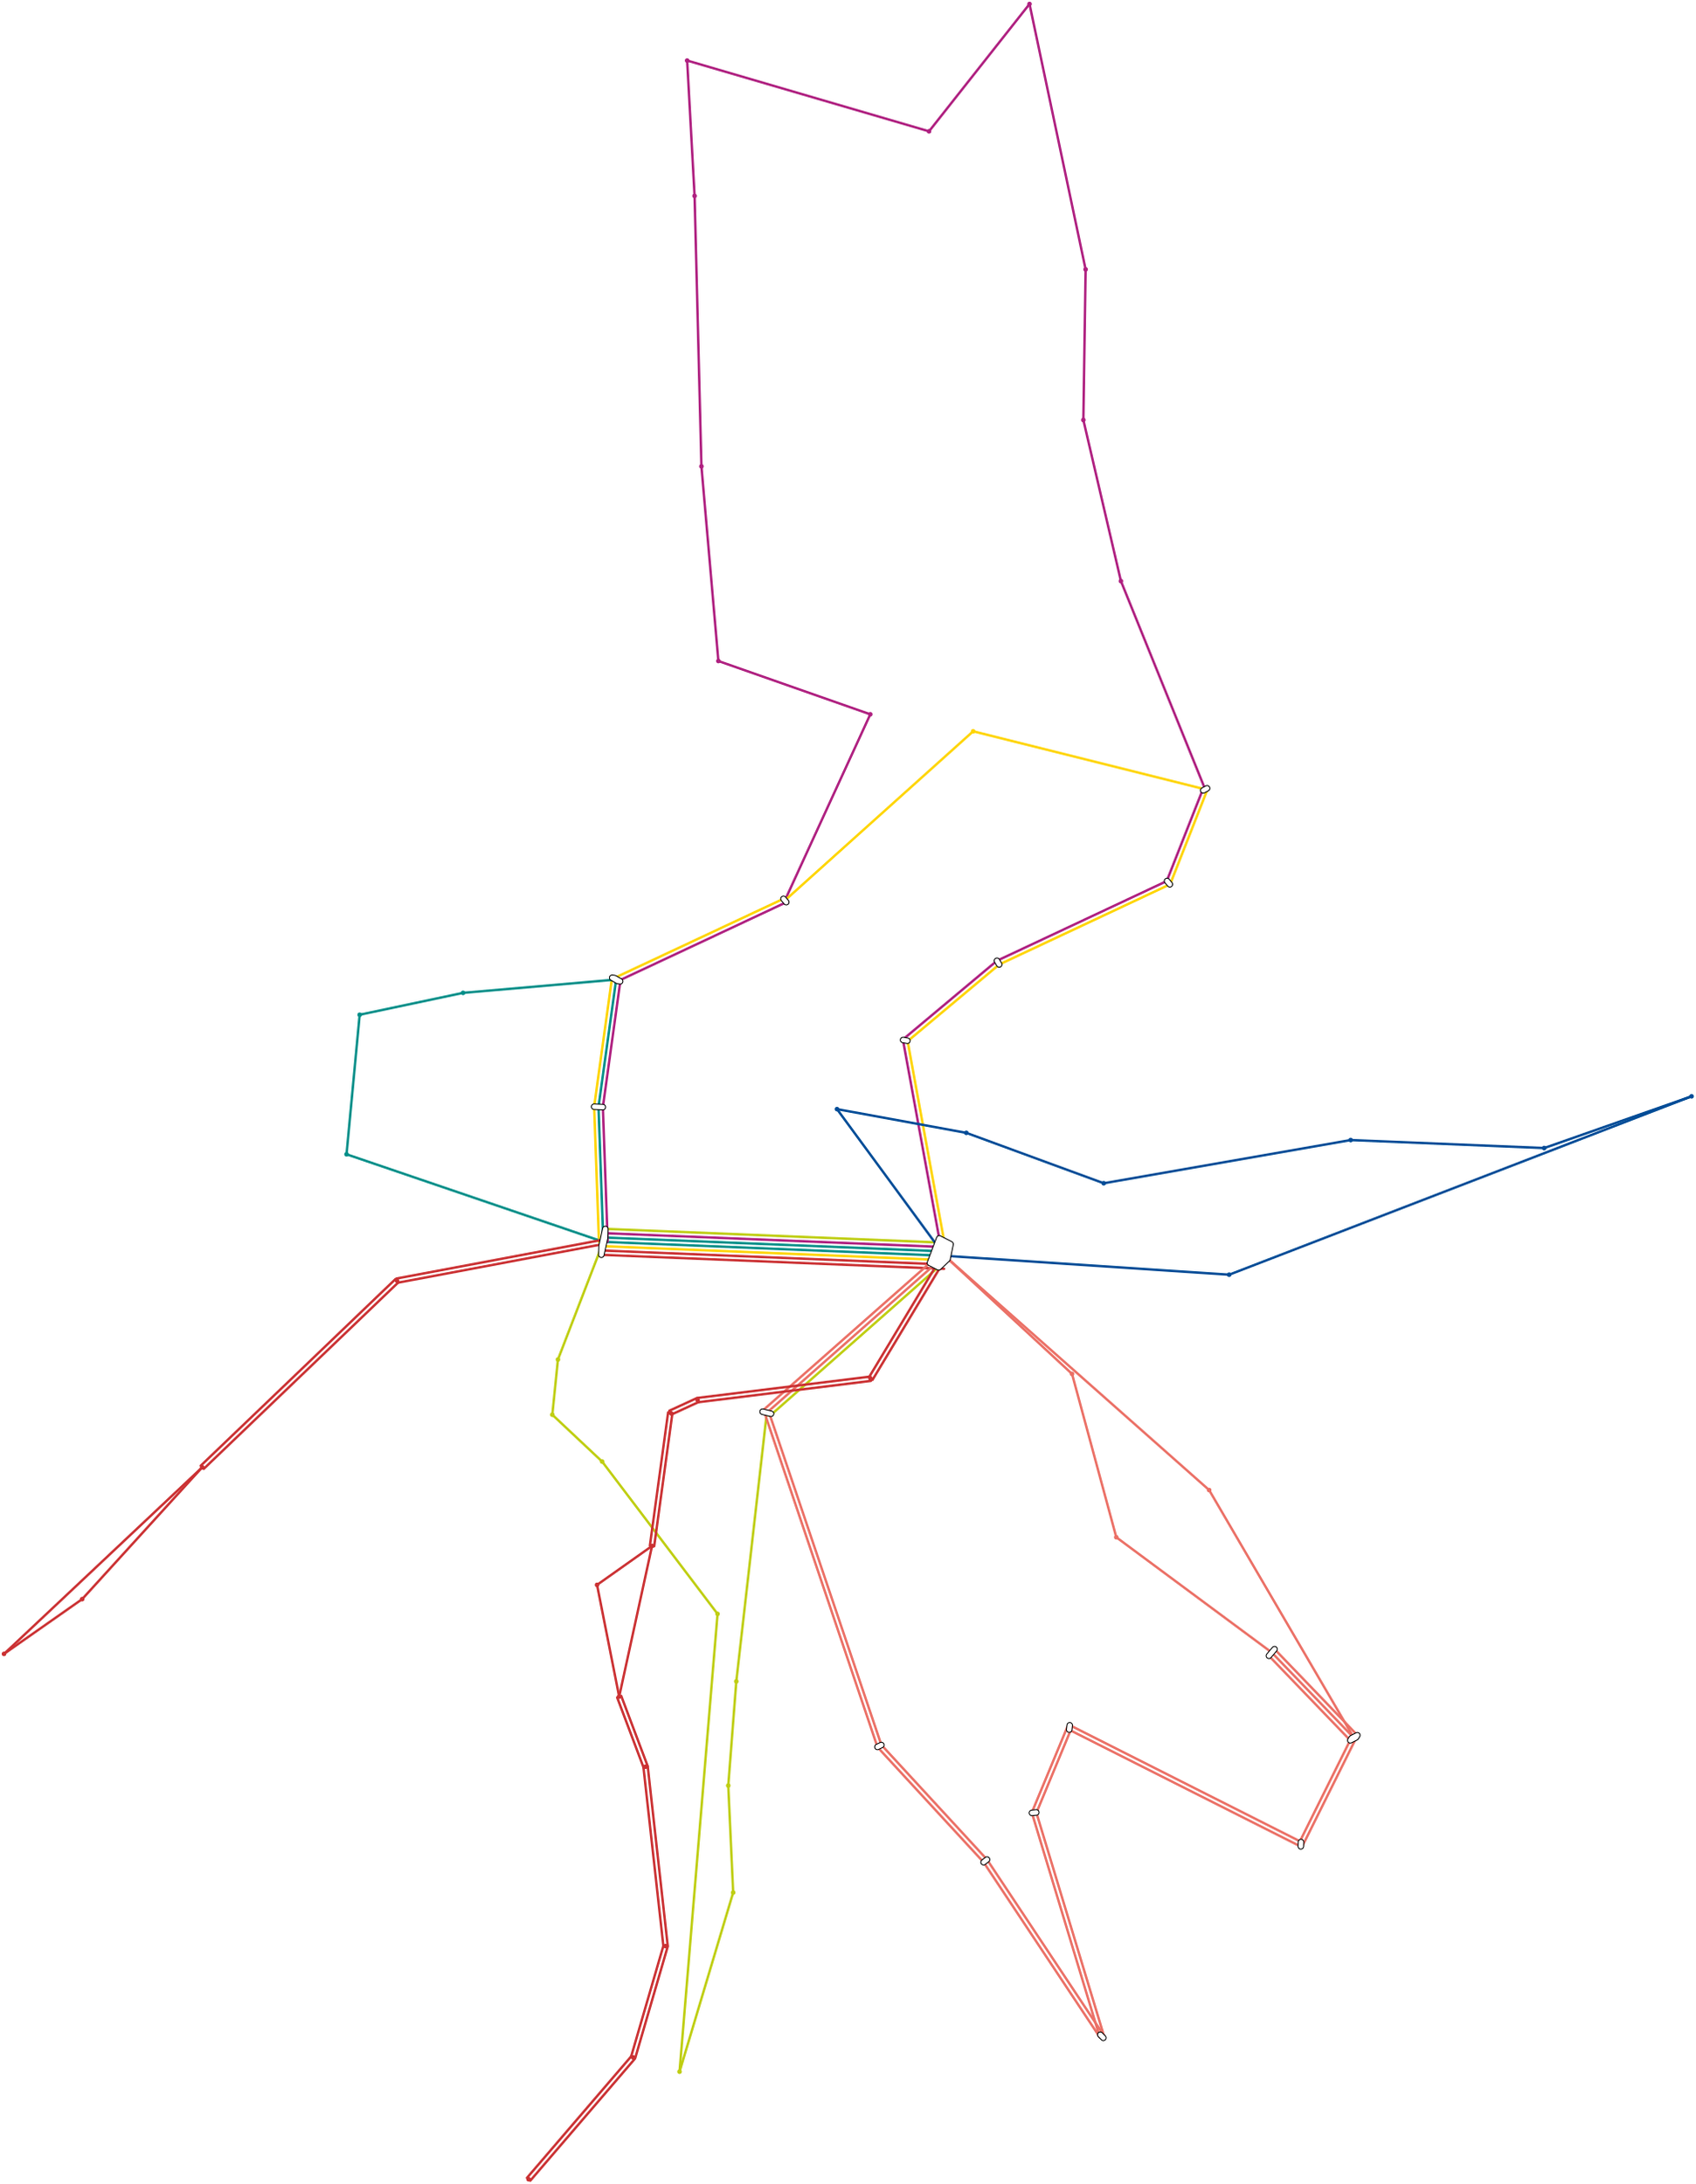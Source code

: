 <?xml version="1.0" encoding="UTF-8"?>
<ipe creator="OpenMetroMaps" version="70005">
  <ipestyle>
    <layout frame="1000 905" origin="0 0" paper="1000 905"/>
    <opacity name="0%" value="0.00"/>
    <opacity name="10%" value="0.10"/>
    <opacity name="20%" value="0.20"/>
    <opacity name="30%" value="0.30"/>
    <opacity name="40%" value="0.40"/>
    <opacity name="50%" value="0.50"/>
    <opacity name="60%" value="0.60"/>
    <opacity name="70%" value="0.70"/>
    <opacity name="80%" value="0.80"/>
    <opacity name="90%" value="0.90"/>
    <opacity name="100%" value="1.00"/>
  </ipestyle>
  <page>
    <group matrix="1 0 0 -1 0 905">
      <path cap="1" join="1" pen="1.0" stroke="0.749020 0.807843 0.070588">439.360415 562.516994 m 298.173564 556.746990 l</path>
      <path cap="1" join="1" pen="1.0" stroke="0.686275 0.125490 0.501961">439.286915 564.315493 m 298.100064 558.545489 l</path>
      <path cap="1" join="1" pen="1.0" stroke="0.000000 0.560784 0.537255">439.213414 566.113991 m 298.026563 560.343987 l</path>
      <path cap="1" join="1" pen="1.0" stroke="0.000000 0.560784 0.537255">439.139913 567.912490 m 297.953062 562.142486 l</path>
      <path cap="1" join="1" pen="1.0" stroke="1.000000 0.835294 0.000000">439.066412 569.710989 m 297.879561 563.940985 l</path>
      <path cap="1" join="1" pen="1.0" stroke="0.796078 0.192157 0.200000">438.992911 571.509487 m 297.806060 565.739483 l</path>
      <path cap="1" join="1" pen="1.0" stroke="0.796078 0.192157 0.200000">438.919411 573.307986 m 297.732560 567.537982 l</path>
      <path cap="1" join="1" pen="1.0" stroke="0.749020 0.807843 0.070588">297.953062 562.142486 m 279.170724 610.831998 l</path>
      <path cap="1" join="1" pen="1.0" stroke="0.749020 0.807843 0.070588">279.170724 610.831998 m 276.845447 633.674531 l</path>
      <path cap="1" join="1" pen="1.0" stroke="0.749020 0.807843 0.070588">276.845447 633.674531 m 297.461806 653.064358 l</path>
      <path cap="1" join="1" pen="1.0" stroke="0.749020 0.807843 0.070588">297.461806 653.064358 m 345.195473 716.079300 l</path>
      <path cap="1" join="1" pen="1.0" stroke="0.749020 0.807843 0.070588">345.195473 716.079300 m 329.475294 905.484070 l</path>
      <path cap="1" join="1" pen="1.0" stroke="0.749020 0.807843 0.070588">329.475294 905.484070 m 351.663671 831.366277 l</path>
      <path cap="1" join="1" pen="1.0" stroke="0.749020 0.807843 0.070588">351.663671 831.366277 m 349.633148 787.106365 l</path>
      <path cap="1" join="1" pen="1.0" stroke="0.749020 0.807843 0.070588">349.633148 787.106365 m 352.957311 744.003519 l</path>
      <path cap="1" join="1" pen="1.0" stroke="0.749020 0.807843 0.070588">352.957311 744.003519 m 365.582579 632.846910 l</path>
      <path cap="1" join="1" pen="1.0" stroke="0.749020 0.807843 0.070588">366.773817 634.196337 m 440.331151 569.261917 l</path>
      <path cap="1" join="1" pen="1.0" stroke="0.921569 0.439216 0.400000">365.582579 632.846910 m 439.139913 567.912490 l</path>
      <path cap="1" join="1" pen="1.0" stroke="0.921569 0.439216 0.400000">364.391341 631.497483 m 437.948675 566.563063 l</path>
      <path cap="1" join="1" pen="1.0" stroke="0.686275 0.125490 0.501961">299.751911 562.078121 m 297.754138 506.244921 l</path>
      <path cap="1" join="1" pen="1.0" stroke="0.000000 0.560784 0.537255">297.953062 562.142486 m 295.955289 506.309286 l</path>
      <path cap="1" join="1" pen="1.0" stroke="1.000000 0.835294 0.000000">296.154213 562.206851 m 294.156440 506.373651 l</path>
      <path cap="1" join="1" pen="1.0" stroke="0.686275 0.125490 0.501961">297.738243 506.556419 m 305.041576 453.866221 l</path>
      <path cap="1" join="1" pen="1.0" stroke="0.000000 0.560784 0.537255">295.955289 506.309286 m 303.258622 453.619088 l</path>
      <path cap="1" join="1" pen="1.0" stroke="1.000000 0.835294 0.000000">294.172335 506.062153 m 301.475668 453.371955 l</path>
      <path cap="1" join="1" pen="1.0" stroke="0.686275 0.125490 0.501961">303.640548 454.434031 m 373.431589 421.726249 l</path>
      <path cap="1" join="1" pen="1.0" stroke="1.000000 0.835294 0.000000">302.876696 452.804145 m 372.667737 420.096363 l</path>
      <path cap="1" join="1" pen="1.0" stroke="0.686275 0.125490 0.501961">373.049663 420.911306 m 408.387314 343.880402 l</path>
      <path cap="1" join="1" pen="1.0" stroke="0.686275 0.125490 0.501961">408.387314 343.880402 m 345.539351 321.836945 l</path>
      <path cap="1" join="1" pen="1.0" stroke="0.686275 0.125490 0.501961">345.539351 321.836945 m 338.530772 241.299466 l</path>
      <path cap="1" join="1" pen="1.0" stroke="0.686275 0.125490 0.501961">338.530772 241.299466 m 335.697865 129.413867 l</path>
      <path cap="1" join="1" pen="1.0" stroke="0.686275 0.125490 0.501961">335.697865 129.413867 m 332.619330 73.396487 l</path>
      <path cap="1" join="1" pen="1.0" stroke="0.686275 0.125490 0.501961">332.619330 73.396487 m 432.688090 102.682901 l</path>
      <path cap="1" join="1" pen="1.0" stroke="0.686275 0.125490 0.501961">432.688090 102.682901 m 474.264686 50.000000 l</path>
      <path cap="1" join="1" pen="1.0" stroke="0.686275 0.125490 0.501961">474.264686 50.000000 m 497.468324 159.810802 l</path>
      <path cap="1" join="1" pen="1.0" stroke="0.686275 0.125490 0.501961">497.468324 159.810802 m 496.534939 222.116383 l</path>
      <path cap="1" join="1" pen="1.0" stroke="0.686275 0.125490 0.501961">496.534939 222.116383 m 512.074990 288.771060 l</path>
      <path cap="1" join="1" pen="1.0" stroke="0.686275 0.125490 0.501961">512.074990 288.771060 m 546.937760 374.934551 l</path>
      <path cap="1" join="1" pen="1.0" stroke="0.686275 0.125490 0.501961">546.100326 374.604849 m 530.904154 413.202728 l</path>
      <path cap="1" join="1" pen="1.0" stroke="1.000000 0.835294 0.000000">547.775194 375.264253 m 532.579022 413.862132 l</path>
      <path cap="1" join="1" pen="1.0" stroke="0.686275 0.125490 0.501961">531.359129 412.717737 m 460.880330 445.804100 l</path>
      <path cap="1" join="1" pen="1.0" stroke="1.000000 0.835294 0.000000">532.124047 414.347123 m 461.645248 447.433486 l</path>
      <path cap="1" join="1" pen="1.0" stroke="0.686275 0.125490 0.501961">460.685037 445.928718 m 422.268851 478.091923 l</path>
      <path cap="1" join="1" pen="1.0" stroke="1.000000 0.835294 0.000000">461.840541 447.308868 m 423.424355 479.472073 l</path>
      <path cap="1" join="1" pen="1.0" stroke="0.686275 0.125490 0.501961">421.961274 478.943839 m 438.254584 568.074331 l</path>
      <path cap="1" join="1" pen="1.0" stroke="1.000000 0.835294 0.000000">423.731932 478.620157 m 440.025242 567.750649 l</path>
      <path cap="1" join="1" pen="1.0" stroke="0.000000 0.560784 0.537255">297.953062 562.142486 m 191.710857 525.913847 l</path>
      <path cap="1" join="1" pen="1.0" stroke="0.000000 0.560784 0.537255">191.710857 525.913847 m 197.147419 468.187148 l</path>
      <path cap="1" join="1" pen="1.0" stroke="0.000000 0.560784 0.537255">197.147419 468.187148 m 239.919404 459.129428 l</path>
      <path cap="1" join="1" pen="1.0" stroke="0.000000 0.560784 0.537255">239.919404 459.129428 m 303.258622 453.619088 l</path>
      <path cap="1" join="1" pen="1.0" stroke="0.921569 0.439216 0.400000">364.729908 633.134924 m 411.300936 771.009318 l</path>
      <path cap="1" join="1" pen="1.0" stroke="0.921569 0.439216 0.400000">366.435250 632.558896 m 413.006278 770.433290 l</path>
      <path cap="1" join="1" pen="1.0" stroke="0.921569 0.439216 0.400000">411.491803 771.331234 m 455.311800 818.878078 l</path>
      <path cap="1" join="1" pen="1.0" stroke="0.921569 0.439216 0.400000">412.815411 770.111374 m 456.635408 817.658218 l</path>
      <path cap="1" join="1" pen="1.0" stroke="0.921569 0.439216 0.400000">455.223902 818.766090 m 503.416073 891.324283 l</path>
      <path cap="1" join="1" pen="1.0" stroke="0.921569 0.439216 0.400000">456.723306 817.770206 m 504.915477 890.328399 l</path>
      <path cap="1" join="1" pen="1.0" stroke="0.921569 0.439216 0.400000">505.027181 890.565613 m 477.025614 798.052616 l</path>
      <path cap="1" join="1" pen="1.0" stroke="0.921569 0.439216 0.400000">503.304369 891.087069 m 475.302802 798.574072 l</path>
      <path cap="1" join="1" pen="1.0" stroke="0.921569 0.439216 0.400000">476.995525 798.658180 m 491.618566 763.405522 l</path>
      <path cap="1" join="1" pen="1.0" stroke="0.921569 0.439216 0.400000">475.332891 797.968508 m 489.955932 762.715850 l</path>
      <path cap="1" join="1" pen="1.0" stroke="0.921569 0.439216 0.400000">490.381867 763.864219 m 586.127577 812.167921 l</path>
      <path cap="1" join="1" pen="1.0" stroke="0.921569 0.439216 0.400000">491.192631 762.257153 m 586.938341 810.560855 l</path>
      <path cap="1" join="1" pen="1.0" stroke="0.921569 0.439216 0.400000">587.338809 811.765145 m 609.232433 767.740992 l</path>
      <path cap="1" join="1" pen="1.0" stroke="0.921569 0.439216 0.400000">585.727109 810.963631 m 607.620733 766.939478 l</path>
      <path cap="1" join="1" pen="1.0" stroke="0.921569 0.439216 0.400000">609.723732 766.092275 m 575.761597 730.791488 l</path>
      <path cap="1" join="1" pen="1.0" stroke="0.921569 0.439216 0.400000">608.426583 767.340235 m 574.464448 732.039448 l</path>
      <path cap="1" join="1" pen="1.0" stroke="0.921569 0.439216 0.400000">607.129434 768.588195 m 573.167299 733.287408 l</path>
      <path cap="1" join="1" pen="1.0" stroke="0.921569 0.439216 0.400000">574.464448 732.039448 m 510.159093 684.371225 l</path>
      <path cap="1" join="1" pen="1.0" stroke="0.921569 0.439216 0.400000">510.159093 684.371225 m 491.851636 616.790959 l</path>
      <path cap="1" join="1" pen="1.0" stroke="0.921569 0.439216 0.400000">491.851636 616.790959 m 439.139913 567.912490 l</path>
      <path cap="1" join="1" pen="1.0" stroke="0.921569 0.439216 0.400000">608.426583 767.340235 m 548.575279 664.839990 l</path>
      <path cap="1" join="1" pen="1.0" stroke="0.921569 0.439216 0.400000">548.575279 664.839990 m 439.139913 567.912490 l</path>
      <path cap="1" join="1" pen="1.0" stroke="0.011765 0.298039 0.592157">439.139913 567.912490 m 394.615783 507.231582 l</path>
      <path cap="1" join="1" pen="1.0" stroke="0.011765 0.298039 0.592157">394.615783 507.231582 m 448.113515 517.045717 l</path>
      <path cap="1" join="1" pen="1.0" stroke="0.011765 0.298039 0.592157">448.113515 517.045717 m 504.968159 537.903463 l</path>
      <path cap="1" join="1" pen="1.0" stroke="0.011765 0.298039 0.592157">504.968159 537.903463 m 607.132943 520.025415 l</path>
      <path cap="1" join="1" pen="1.0" stroke="0.011765 0.298039 0.592157">607.132943 520.025415 m 687.174851 523.336183 l</path>
      <path cap="1" join="1" pen="1.0" stroke="0.011765 0.298039 0.592157">687.174851 523.336183 m 748.156042 501.934284 l</path>
      <path cap="1" join="1" pen="1.0" stroke="0.011765 0.298039 0.592157">748.156042 501.934284 m 556.861123 575.739789 l</path>
      <path cap="1" join="1" pen="1.0" stroke="0.011765 0.298039 0.592157">556.861123 575.739789 m 439.139913 567.912490 l</path>
      <path cap="1" join="1" pen="1.0" stroke="1.000000 0.835294 0.000000">373.049663 420.911306 m 450.946422 350.904901 l</path>
      <path cap="1" join="1" pen="1.0" stroke="1.000000 0.835294 0.000000">450.946422 350.904901 m 546.937760 374.934551 l</path>
      <path cap="1" join="1" pen="1.0" stroke="0.796078 0.192157 0.200000">50.000000 732.630560 m 132.006930 655.428952 l</path>
      <path cap="1" join="1" pen="1.0" stroke="0.796078 0.192157 0.200000">132.629666 656.078721 m 213.211955 578.848881 l</path>
      <path cap="1" join="1" pen="1.0" stroke="0.796078 0.192157 0.200000">131.384194 654.779183 m 211.966483 577.549343 l</path>
      <path cap="1" join="1" pen="1.0" stroke="0.796078 0.192157 0.200000">212.755588 579.083601 m 298.119431 563.026975 l</path>
      <path cap="1" join="1" pen="1.0" stroke="0.796078 0.192157 0.200000">212.422850 577.314623 m 297.786693 561.257997 l</path>
      <path cap="1" join="1" pen="1.0" stroke="0.796078 0.192157 0.200000">438.368748 567.448482 m 407.763526 618.313265 l</path>
      <path cap="1" join="1" pen="1.0" stroke="0.796078 0.192157 0.200000">439.911078 568.376498 m 409.305856 619.241281 l</path>
      <path cap="1" join="1" pen="1.0" stroke="0.796078 0.192157 0.200000">408.424328 617.884065 m 336.848391 626.727855 l</path>
      <path cap="1" join="1" pen="1.0" stroke="0.796078 0.192157 0.200000">408.645054 619.670481 m 337.069117 628.514271 l</path>
      <path cap="1" join="1" pen="1.0" stroke="0.796078 0.192157 0.200000">336.582807 626.803344 m 325.267554 632.005545 l</path>
      <path cap="1" join="1" pen="1.0" stroke="0.796078 0.192157 0.200000">337.334701 628.438782 m 326.019448 633.640983 l</path>
      <path cap="1" join="1" pen="1.0" stroke="0.796078 0.192157 0.200000">324.751818 632.701192 m 317.202857 687.843246 l</path>
      <path cap="1" join="1" pen="1.0" stroke="0.796078 0.192157 0.200000">326.535184 632.945336 m 318.986223 688.087390 l</path>
      <path cap="1" join="1" pen="1.0" stroke="0.796078 0.192157 0.200000">318.094540 687.965318 m 295.349407 704.067681 l</path>
      <path cap="1" join="1" pen="1.0" stroke="0.796078 0.192157 0.200000">295.349407 704.067681 m 304.503136 750.316532 l</path>
      <path cap="1" join="1" pen="1.0" stroke="0.796078 0.192157 0.200000">303.660937 750.633866 m 314.583186 779.621315 l</path>
      <path cap="1" join="1" pen="1.0" stroke="0.796078 0.192157 0.200000">305.345335 749.999198 m 316.267584 778.986647 l</path>
      <path cap="1" join="1" pen="1.0" stroke="0.796078 0.192157 0.200000">314.530921 779.403647 m 322.800390 853.618976 l</path>
      <path cap="1" join="1" pen="1.0" stroke="0.796078 0.192157 0.200000">316.319849 779.204315 m 324.589318 853.419644 l</path>
      <path cap="1" join="1" pen="1.0" stroke="0.796078 0.192157 0.200000">322.830747 853.267678 m 309.419470 899.322083 l</path>
      <path cap="1" join="1" pen="1.0" stroke="0.796078 0.192157 0.200000">324.558961 853.770942 m 311.147684 899.825347 l</path>
      <path cap="1" join="1" pen="1.0" stroke="0.796078 0.192157 0.200000">309.600409 898.987813 m 266.353543 949.414098 l</path>
      <path cap="1" join="1" pen="1.0" stroke="0.796078 0.192157 0.200000">310.966745 900.159617 m 267.719879 950.585902 l</path>
      <path cap="1" join="1" pen="1.0" stroke="0.796078 0.192157 0.200000">304.503136 750.316532 m 318.094540 687.965318 l</path>
      <path cap="1" join="1" pen="1.0" stroke="0.796078 0.192157 0.200000">132.006930 655.428952 m 82.324617 709.978925 l</path>
      <path cap="1" join="1" pen="1.0" stroke="0.796078 0.192157 0.200000">82.324617 709.978925 m 50.000000 732.630560 l</path>
      <path cap="1" join="1" pen="2.6666667" stroke="0.000000 0.000000 0.000000">433.069305 570.870422 m 436.906860 560.701782 l 441.601471 563.106201 l 440.331146 569.261902 l 436.678345 572.718811 l 436.511810 572.633545 l 433.069305 570.870422 l</path>
      <path fill="1.000000 1.000000 1.000000">433.069305 570.870422 m 436.906860 560.701782 l 441.601471 563.106201 l 440.331146 569.261902 l 436.678345 572.718811 l 436.511810 572.633545 l 433.069305 570.870422 l</path>
      <path cap="1" join="1" pen="1.904762" stroke="1.000000 1.000000 1.000000">433.069305 570.870422 m 436.906860 560.701782 l 441.601471 563.106201 l 440.331146 569.261902 l 436.678345 572.718811 l 436.511810 572.633545 l 433.069305 570.870422 l</path>
      <path cap="1" join="1" pen="2.6666667" stroke="0.000000 0.000000 0.000000">297.129822 567.479370 m 297.241669 563.795959 l 298.776306 556.805603 l 298.664429 560.489014 l 297.129822 567.479370 l</path>
      <path fill="1.000000 1.000000 1.000000">297.129822 567.479370 m 297.241669 563.795959 l 298.776306 556.805603 l 298.664429 560.489014 l 297.129822 567.479370 l</path>
      <path cap="1" join="1" pen="1.904762" stroke="1.000000 1.000000 1.000000">297.129822 567.479370 m 297.241669 563.795959 l 298.776306 556.805603 l 298.664429 560.489014 l 297.129822 567.479370 l</path>
      <path cap="1" join="1" pen="2.6666667" stroke="0.000000 0.000000 0.000000">367.332503 633.268532 m 363.832655 632.425288 l</path>
      <path cap="1" join="1" pen="1.904762" stroke="1.000000 1.000000 1.000000">367.332503 633.268532 m 363.832655 632.425288 l</path>
      <path cap="1" join="1" pen="2.6666667" stroke="0.000000 0.000000 0.000000">372.470651 420.222288 m 373.628675 421.600324 l</path>
      <path cap="1" join="1" pen="1.904762" stroke="1.000000 1.000000 1.000000">372.470651 420.222288 m 373.628675 421.600324 l</path>
      <path cap="1" join="1" pen="2.6666667" stroke="0.000000 0.000000 0.000000">301.617340 452.880035 m 302.590576 453.015991 l 304.899902 454.358154 l 303.926666 454.222168 l 301.617340 452.880035 l</path>
      <path fill="1.000000 1.000000 1.000000">301.617340 452.880035 m 302.590576 453.015991 l 304.899902 454.358154 l 303.926666 454.222168 l 301.617340 452.880035 l</path>
      <path cap="1" join="1" pen="1.904762" stroke="1.000000 1.000000 1.000000">301.617340 452.880035 m 302.590576 453.015991 l 304.899902 454.358154 l 303.926666 454.222168 l 301.617340 452.880035 l</path>
      <path cap="1" join="1" pen="2.6666667" stroke="0.000000 0.000000 0.000000">546.144560 375.359796 m 547.730960 374.509306 l</path>
      <path cap="1" join="1" pen="1.904762" stroke="1.000000 1.000000 1.000000">546.144560 375.359796 m 547.730960 374.509306 l</path>
      <path fill="0.796078 0.192157 0.200000">0.9523810148239136 0 0 0.9523810148239136 50.0 732.63056 e</path>
      <path cap="1" join="1" pen="2.6666667" stroke="0.000000 0.000000 0.000000">606.966553 768.392944 m 607.536804 767.475586 l 609.886658 766.287476 l 609.316345 767.204895 l 606.966553 768.392944 l</path>
      <path fill="1.000000 1.000000 1.000000">606.966553 768.392944 m 607.536804 767.475586 l 609.886658 766.287476 l 609.316345 767.204895 l 606.966553 768.392944 l</path>
      <path cap="1" join="1" pen="1.904762" stroke="1.000000 1.000000 1.000000">606.966553 768.392944 m 607.536804 767.475586 l 609.886658 766.287476 l 609.316345 767.204895 l 606.966553 768.392944 l</path>
      <path cap="1" join="1" pen="2.6666667" stroke="0.000000 0.000000 0.000000">573.303224 733.414788 m 575.625672 730.664108 l</path>
      <path cap="1" join="1" pen="1.904762" stroke="1.000000 1.000000 1.000000">573.303224 733.414788 m 575.625672 730.664108 l</path>
      <path fill="0.796078 0.192157 0.200000">0.9523810148239136 0 0 0.9523810148239136 212.589219 578.199112 e</path>
      <path fill="0.796078 0.192157 0.200000">0.9523810148239136 0 0 0.9523810148239136 267.036711 950.0 e</path>
      <path fill="0.921569 0.439216 0.400000">0.9523810148239136 0 0 0.9523810148239136 510.159093 684.371225 e</path>
      <path fill="0.000000 0.560784 0.537255">0.9523810148239136 0 0 0.9523810148239136 239.919404 459.129428 e</path>
      <path fill="0.011765 0.298039 0.592157">0.9523810148239136 0 0 0.9523810148239136 556.861123 575.739789 e</path>
      <path cap="1" join="1" pen="2.6666667" stroke="0.000000 0.000000 0.000000">423.731997 478.943486 m 421.961209 478.620510 l</path>
      <path cap="1" join="1" pen="1.904762" stroke="1.000000 1.000000 1.000000">423.731997 478.943486 m 421.961209 478.620510 l</path>
      <path fill="0.749020 0.807843 0.070588">0.9523810148239136 0 0 0.9523810148239136 297.461806 653.064358 e</path>
      <path fill="0.011765 0.298039 0.592157">0.9523810148239136 0 0 0.9523810148239136 748.156042 501.934284 e</path>
      <path fill="0.686275 0.125490 0.501961">0.9523810148239136 0 0 0.9523810148239136 332.61933 73.396487 e</path>
      <path fill="0.686275 0.125490 0.501961">0.9523810148239136 0 0 0.9523810148239136 338.530772 241.299466 e</path>
      <path cap="1" join="1" pen="2.6666667" stroke="0.000000 0.000000 0.000000">461.725379 447.390810 m 460.800199 445.846776 l</path>
      <path cap="1" join="1" pen="1.904762" stroke="1.000000 1.000000 1.000000">461.725379 447.390810 m 460.800199 445.846776 l</path>
      <path fill="0.011765 0.298039 0.592157">0.9523810148239136 0 0 0.9523810148239136 394.615783 507.231582 e</path>
      <path cap="1" join="1" pen="2.6666667" stroke="0.000000 0.000000 0.000000">475.269102 798.407072 m 477.059314 798.219616 l</path>
      <path cap="1" join="1" pen="1.904762" stroke="1.000000 1.000000 1.000000">475.269102 798.407072 m 477.059314 798.219616 l</path>
      <path fill="0.686275 0.125490 0.501961">0.9523810148239136 0 0 0.9523810148239136 335.697865 129.413867 e</path>
      <path cap="1" join="1" pen="2.6666667" stroke="0.000000 0.000000 0.000000">456.688046 817.720816 m 455.259162 818.815480 l</path>
      <path cap="1" join="1" pen="1.904762" stroke="1.000000 1.000000 1.000000">456.688046 817.720816 m 455.259162 818.815480 l</path>
      <path fill="0.686275 0.125490 0.501961">0.9523810148239136 0 0 0.9523810148239136 496.534939 222.116383 e</path>
      <path fill="0.749020 0.807843 0.070588">0.9523810148239136 0 0 0.9523810148239136 345.195473 716.0793 e</path>
      <path fill="0.796078 0.192157 0.200000">0.9523810148239136 0 0 0.9523810148239136 336.958754 627.621063 e</path>
      <path fill="0.796078 0.192157 0.200000">0.9523810148239136 0 0 0.9523810148239136 408.534691 618.777273 e</path>
      <path fill="0.686275 0.125490 0.501961">0.9523810148239136 0 0 0.9523810148239136 474.264686 50.0 e</path>
      <path fill="0.796078 0.192157 0.200000">0.9523810148239136 0 0 0.9523810148239136 315.425385 779.303981 e</path>
      <path fill="0.011765 0.298039 0.592157">0.9523810148239136 0 0 0.9523810148239136 607.132943 520.025415 e</path>
      <path fill="0.011765 0.298039 0.592157">0.9523810148239136 0 0 0.9523810148239136 448.113515 517.045717 e</path>
      <path cap="1" join="1" pen="2.6666667" stroke="0.000000 0.000000 0.000000">412.962599 770.326928 m 411.344615 771.115680 l</path>
      <path cap="1" join="1" pen="1.904762" stroke="1.000000 1.000000 1.000000">412.962599 770.326928 m 411.344615 771.115680 l</path>
      <path fill="0.686275 0.125490 0.501961">0.9523810148239136 0 0 0.9523810148239136 512.07499 288.77106 e</path>
      <path fill="0.011765 0.298039 0.592157">0.9523810148239136 0 0 0.9523810148239136 687.174851 523.336183 e</path>
      <path fill="0.796078 0.192157 0.200000">0.9523810148239136 0 0 0.9523810148239136 323.694854 853.51931 e</path>
      <path fill="0.749020 0.807843 0.070588">0.9523810148239136 0 0 0.9523810148239136 279.170724 610.831998 e</path>
      <path fill="0.796078 0.192157 0.200000">0.9523810148239136 0 0 0.9523810148239136 325.643501 632.823264 e</path>
      <path fill="0.796078 0.192157 0.200000">0.9523810148239136 0 0 0.9523810148239136 82.324617 709.978925 e</path>
      <path fill="0.921569 0.439216 0.400000">0.9523810148239136 0 0 0.9523810148239136 548.575279 664.83999 e</path>
      <path fill="0.749020 0.807843 0.070588">0.9523810148239136 0 0 0.9523810148239136 352.957311 744.003519 e</path>
      <path fill="0.749020 0.807843 0.070588">0.9523810148239136 0 0 0.9523810148239136 349.633148 787.106365 e</path>
      <path cap="1" join="1" pen="2.6666667" stroke="0.000000 0.000000 0.000000">490.892937 762.166913 m 490.681561 763.954459 l</path>
      <path cap="1" join="1" pen="1.904762" stroke="1.000000 1.000000 1.000000">490.892937 762.166913 m 490.681561 763.954459 l</path>
      <path fill="0.796078 0.192157 0.200000">0.9523810148239136 0 0 0.9523810148239136 295.349407 704.067681 e</path>
      <path fill="0.749020 0.807843 0.070588">0.9523810148239136 0 0 0.9523810148239136 276.845447 633.674531 e</path>
      <path cap="1" join="1" pen="2.6666667" stroke="0.000000 0.000000 0.000000">586.565678 810.464983 m 586.500240 812.263793 l</path>
      <path cap="1" join="1" pen="1.904762" stroke="1.000000 1.000000 1.000000">586.565678 810.464983 m 586.500240 812.263793 l</path>
      <path fill="0.000000 0.560784 0.537255">0.9523810148239136 0 0 0.9523810148239136 191.710857 525.913847 e</path>
      <path cap="1" join="1" pen="2.6666667" stroke="0.000000 0.000000 0.000000">503.533128 890.186218 m 504.798422 891.466464 l</path>
      <path cap="1" join="1" pen="1.904762" stroke="1.000000 1.000000 1.000000">503.533128 890.186218 m 504.798422 891.466464 l</path>
      <path fill="0.686275 0.125490 0.501961">0.9523810148239136 0 0 0.9523810148239136 408.387314 343.880402 e</path>
      <path fill="0.796078 0.192157 0.200000">0.9523810148239136 0 0 0.9523810148239136 310.283577 899.573715 e</path>
      <path fill="0.749020 0.807843 0.070588">0.9523810148239136 0 0 0.9523810148239136 351.663671 831.366277 e</path>
      <path fill="0.921569 0.439216 0.400000">0.9523810148239136 0 0 0.9523810148239136 491.851636 616.790959 e</path>
      <path cap="1" join="1" pen="2.6666667" stroke="0.000000 0.000000 0.000000">532.319124 414.222685 m 531.164052 412.842175 l</path>
      <path cap="1" join="1" pen="1.904762" stroke="1.000000 1.000000 1.000000">532.319124 414.222685 m 531.164052 412.842175 l</path>
      <path fill="0.749020 0.807843 0.070588">0.9523810148239136 0 0 0.9523810148239136 329.475294 905.48407 e</path>
      <path fill="0.686275 0.125490 0.501961">0.9523810148239136 0 0 0.9523810148239136 345.539351 321.836945 e</path>
      <path fill="0.000000 0.560784 0.537255">0.9523810148239136 0 0 0.9523810148239136 197.147419 468.187148 e</path>
      <path fill="0.686275 0.125490 0.501961">0.9523810148239136 0 0 0.9523810148239136 432.68809 102.682901 e</path>
      <path fill="1.000000 0.835294 0.000000">0.9523810148239136 0 0 0.9523810148239136 450.946422 350.904901 e</path>
      <path fill="0.686275 0.125490 0.501961">0.9523810148239136 0 0 0.9523810148239136 497.468324 159.810802 e</path>
      <path fill="0.011765 0.298039 0.592157">0.9523810148239136 0 0 0.9523810148239136 504.968159 537.903463 e</path>
      <path cap="1" join="1" pen="2.6666667" stroke="0.000000 0.000000 0.000000">294.157436 506.221391 m 297.753142 506.397181 l</path>
      <path cap="1" join="1" pen="1.904762" stroke="1.000000 1.000000 1.000000">294.157436 506.221391 m 297.753142 506.397181 l</path>
      <path fill="0.796078 0.192157 0.200000">0.9523810148239136 0 0 0.9523810148239136 304.503136 750.316532 e</path>
      <path fill="0.796078 0.192157 0.200000">0.9523810148239136 0 0 0.9523810148239136 318.09454 687.965318 e</path>
      <path fill="0.796078 0.192157 0.200000">0.9523810148239136 0 0 0.9523810148239136 132.00693 655.428952 e</path>
    </group>
  </page>
</ipe>
